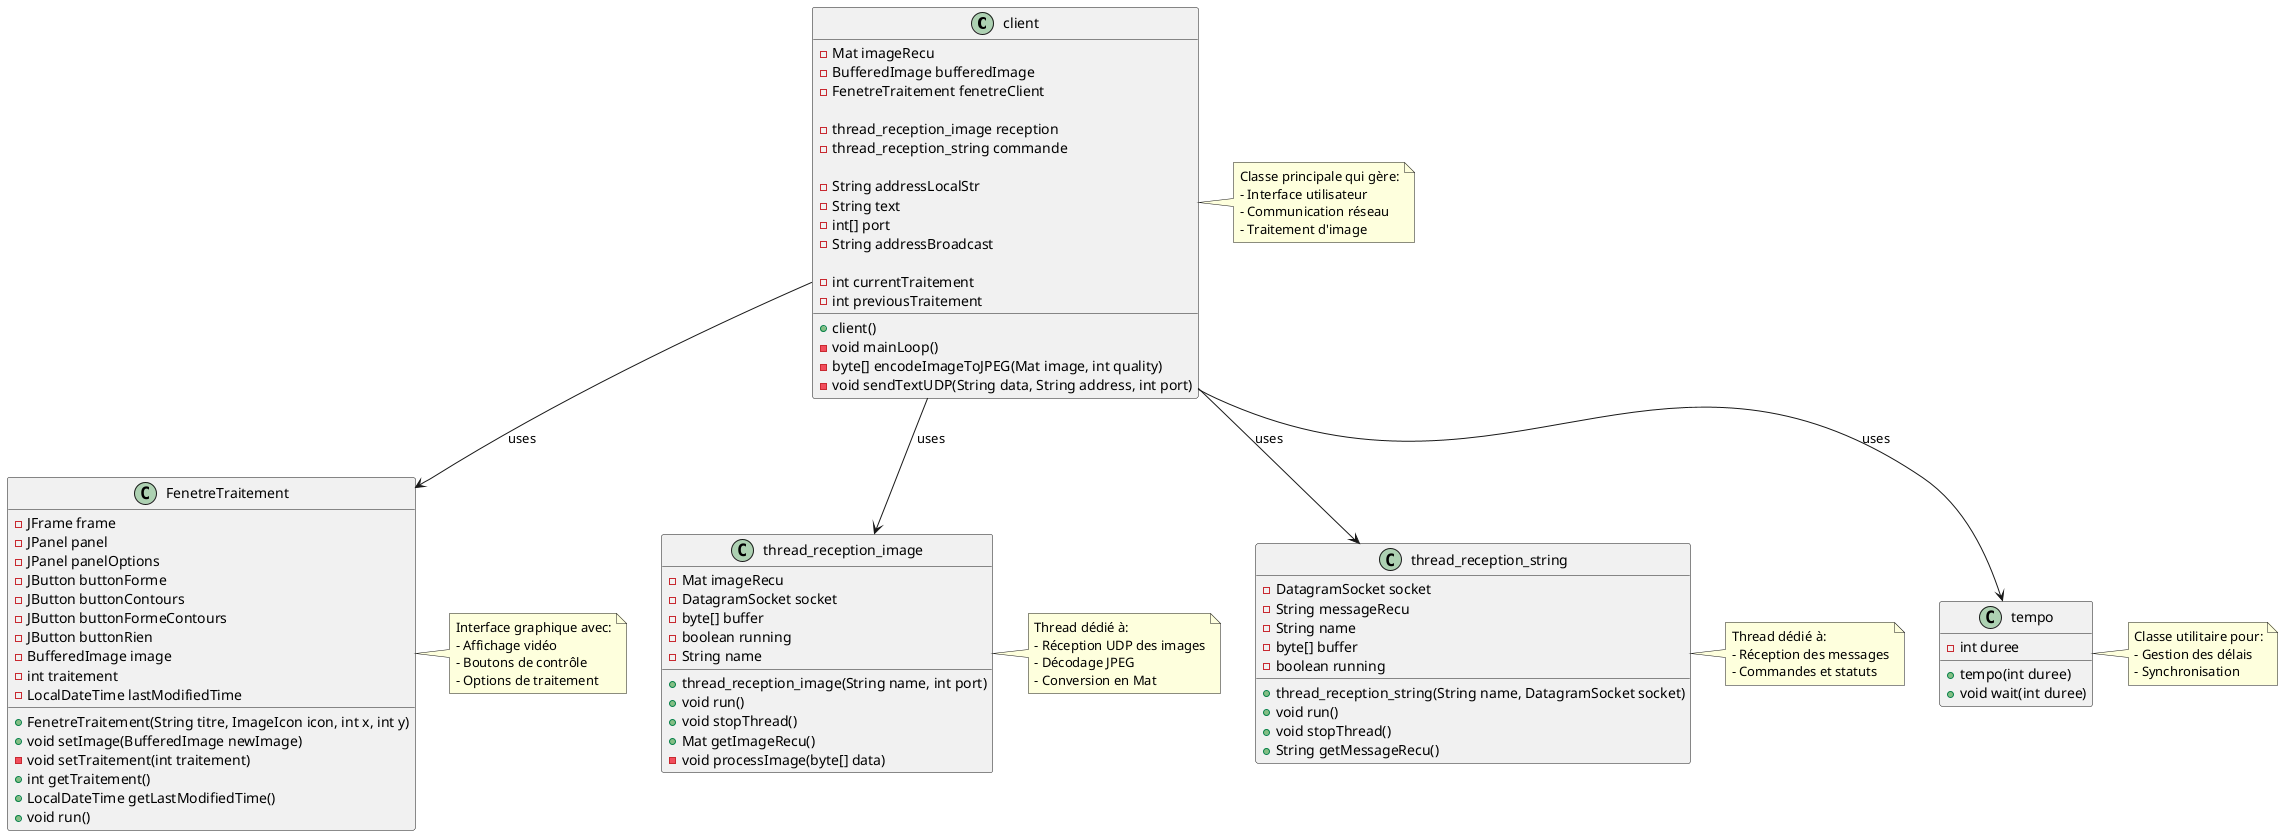 @startuml client_class

class client {
    ' Attributs image
    -Mat imageRecu
    -BufferedImage bufferedImage
    -FenetreTraitement fenetreClient
    
    ' Threads
    -thread_reception_image reception
    -thread_reception_string commande
    
    ' Attributs réseau
    -String addressLocalStr
    -String text
    -int[] port
    -String addressBroadcast
    
    ' Attributs traitement
    -int currentTraitement
    -int previousTraitement
    
    ' Méthodes
    +client()
    -void mainLoop()
    -byte[] encodeImageToJPEG(Mat image, int quality)
    -void sendTextUDP(String data, String address, int port)
}

class FenetreTraitement {
    -JFrame frame
    -JPanel panel
    -JPanel panelOptions
    -JButton buttonForme
    -JButton buttonContours
    -JButton buttonFormeContours
    -JButton buttonRien
    -BufferedImage image
    -int traitement
    -LocalDateTime lastModifiedTime
    
    +FenetreTraitement(String titre, ImageIcon icon, int x, int y)
    +void setImage(BufferedImage newImage)
    -void setTraitement(int traitement)
    +int getTraitement()
    +LocalDateTime getLastModifiedTime()
    +void run()
}

class thread_reception_image {
    -Mat imageRecu
    -DatagramSocket socket
    -byte[] buffer
    -boolean running
    -String name
    
    +thread_reception_image(String name, int port)
    +void run()
    +void stopThread()
    +Mat getImageRecu()
    -void processImage(byte[] data)
}

class thread_reception_string {
    -DatagramSocket socket
    -String messageRecu
    -String name
    -byte[] buffer
    -boolean running
    
    +thread_reception_string(String name, DatagramSocket socket)
    +void run()
    +void stopThread()
    +String getMessageRecu()
}

class tempo {
    -int duree
    
    +tempo(int duree)
    +void wait(int duree)
}

' Relations
client --> FenetreTraitement : uses
client --> thread_reception_image : uses
client --> thread_reception_string : uses
client --> tempo : uses

note right of client
    Classe principale qui gère:
    - Interface utilisateur
    - Communication réseau
    - Traitement d'image
end note

note right of FenetreTraitement
    Interface graphique avec:
    - Affichage vidéo
    - Boutons de contrôle
    - Options de traitement
end note

note right of thread_reception_image
    Thread dédié à:
    - Réception UDP des images
    - Décodage JPEG
    - Conversion en Mat
end note

note right of thread_reception_string
    Thread dédié à:
    - Réception des messages
    - Commandes et statuts
end note

note right of tempo
    Classe utilitaire pour:
    - Gestion des délais
    - Synchronisation
end note

@enduml